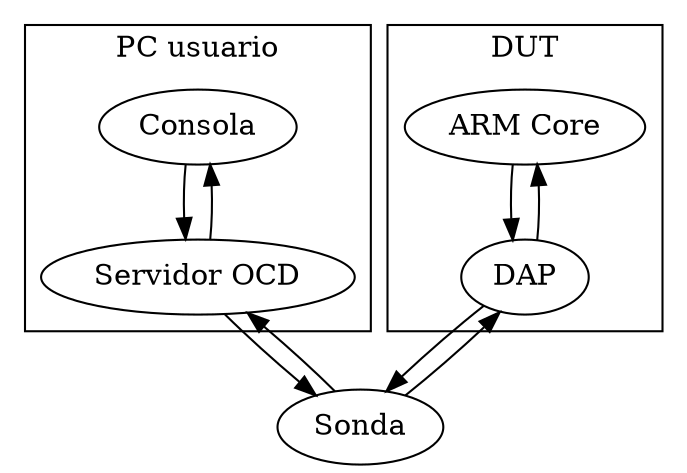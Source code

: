 digraph G {
	subgraph cluster_0 {
		Consola -> "Servidor OCD" -> Consola;
		label = "PC usuario";
	}

	subgraph cluster_1 {
		"ARM Core" -> DAP -> "ARM Core";
		label = "DUT";
	}

    DAP -> Sonda -> DAP;
    "Servidor OCD" -> Sonda -> "Servidor OCD";
}
